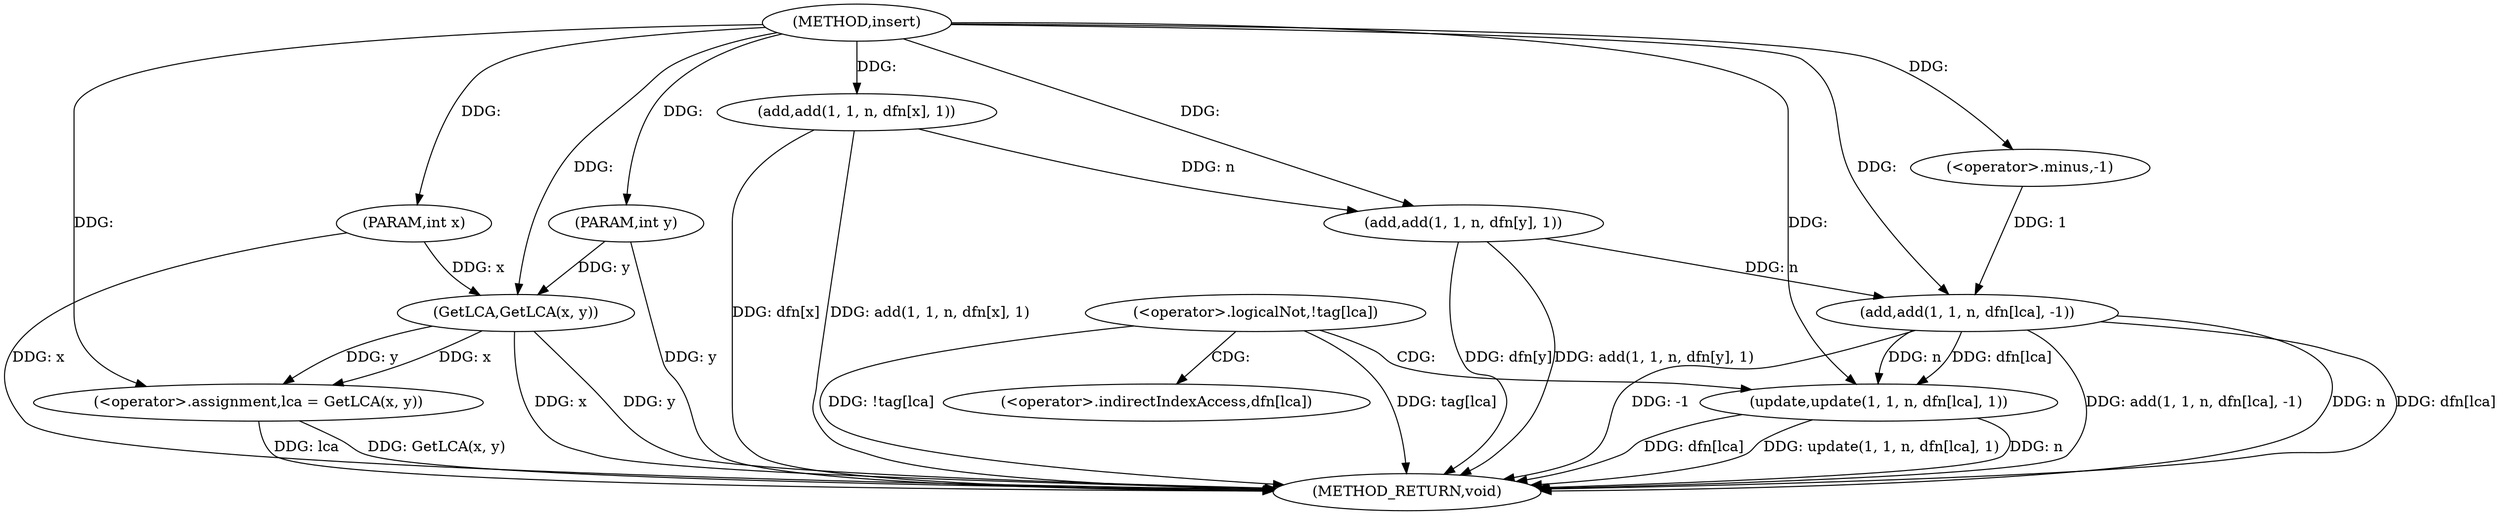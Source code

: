 digraph "insert" {  
"1000844" [label = "(METHOD,insert)" ]
"1000895" [label = "(METHOD_RETURN,void)" ]
"1000845" [label = "(PARAM,int x)" ]
"1000846" [label = "(PARAM,int y)" ]
"1000849" [label = "(<operator>.assignment,lca = GetLCA(x, y))" ]
"1000855" [label = "(add,add(1, 1, n, dfn[x], 1))" ]
"1000882" [label = "(<operator>.logicalNot,!tag[lca])" ]
"1000886" [label = "(update,update(1, 1, n, dfn[lca], 1))" ]
"1000851" [label = "(GetLCA,GetLCA(x, y))" ]
"1000864" [label = "(add,add(1, 1, n, dfn[y], 1))" ]
"1000872" [label = "(add,add(1, 1, n, dfn[lca], -1))" ]
"1000879" [label = "(<operator>.minus,-1)" ]
"1000890" [label = "(<operator>.indirectIndexAccess,dfn[lca])" ]
  "1000845" -> "1000895"  [ label = "DDG: x"] 
  "1000846" -> "1000895"  [ label = "DDG: y"] 
  "1000849" -> "1000895"  [ label = "DDG: lca"] 
  "1000851" -> "1000895"  [ label = "DDG: x"] 
  "1000851" -> "1000895"  [ label = "DDG: y"] 
  "1000849" -> "1000895"  [ label = "DDG: GetLCA(x, y)"] 
  "1000855" -> "1000895"  [ label = "DDG: dfn[x]"] 
  "1000855" -> "1000895"  [ label = "DDG: add(1, 1, n, dfn[x], 1)"] 
  "1000864" -> "1000895"  [ label = "DDG: dfn[y]"] 
  "1000864" -> "1000895"  [ label = "DDG: add(1, 1, n, dfn[y], 1)"] 
  "1000872" -> "1000895"  [ label = "DDG: n"] 
  "1000872" -> "1000895"  [ label = "DDG: dfn[lca]"] 
  "1000872" -> "1000895"  [ label = "DDG: -1"] 
  "1000872" -> "1000895"  [ label = "DDG: add(1, 1, n, dfn[lca], -1)"] 
  "1000882" -> "1000895"  [ label = "DDG: tag[lca]"] 
  "1000882" -> "1000895"  [ label = "DDG: !tag[lca]"] 
  "1000886" -> "1000895"  [ label = "DDG: n"] 
  "1000886" -> "1000895"  [ label = "DDG: dfn[lca]"] 
  "1000886" -> "1000895"  [ label = "DDG: update(1, 1, n, dfn[lca], 1)"] 
  "1000844" -> "1000845"  [ label = "DDG: "] 
  "1000844" -> "1000846"  [ label = "DDG: "] 
  "1000851" -> "1000849"  [ label = "DDG: y"] 
  "1000851" -> "1000849"  [ label = "DDG: x"] 
  "1000844" -> "1000849"  [ label = "DDG: "] 
  "1000845" -> "1000851"  [ label = "DDG: x"] 
  "1000844" -> "1000851"  [ label = "DDG: "] 
  "1000846" -> "1000851"  [ label = "DDG: y"] 
  "1000844" -> "1000855"  [ label = "DDG: "] 
  "1000844" -> "1000886"  [ label = "DDG: "] 
  "1000872" -> "1000886"  [ label = "DDG: n"] 
  "1000872" -> "1000886"  [ label = "DDG: dfn[lca]"] 
  "1000844" -> "1000864"  [ label = "DDG: "] 
  "1000855" -> "1000864"  [ label = "DDG: n"] 
  "1000844" -> "1000872"  [ label = "DDG: "] 
  "1000864" -> "1000872"  [ label = "DDG: n"] 
  "1000879" -> "1000872"  [ label = "DDG: 1"] 
  "1000844" -> "1000879"  [ label = "DDG: "] 
  "1000882" -> "1000890"  [ label = "CDG: "] 
  "1000882" -> "1000886"  [ label = "CDG: "] 
}
